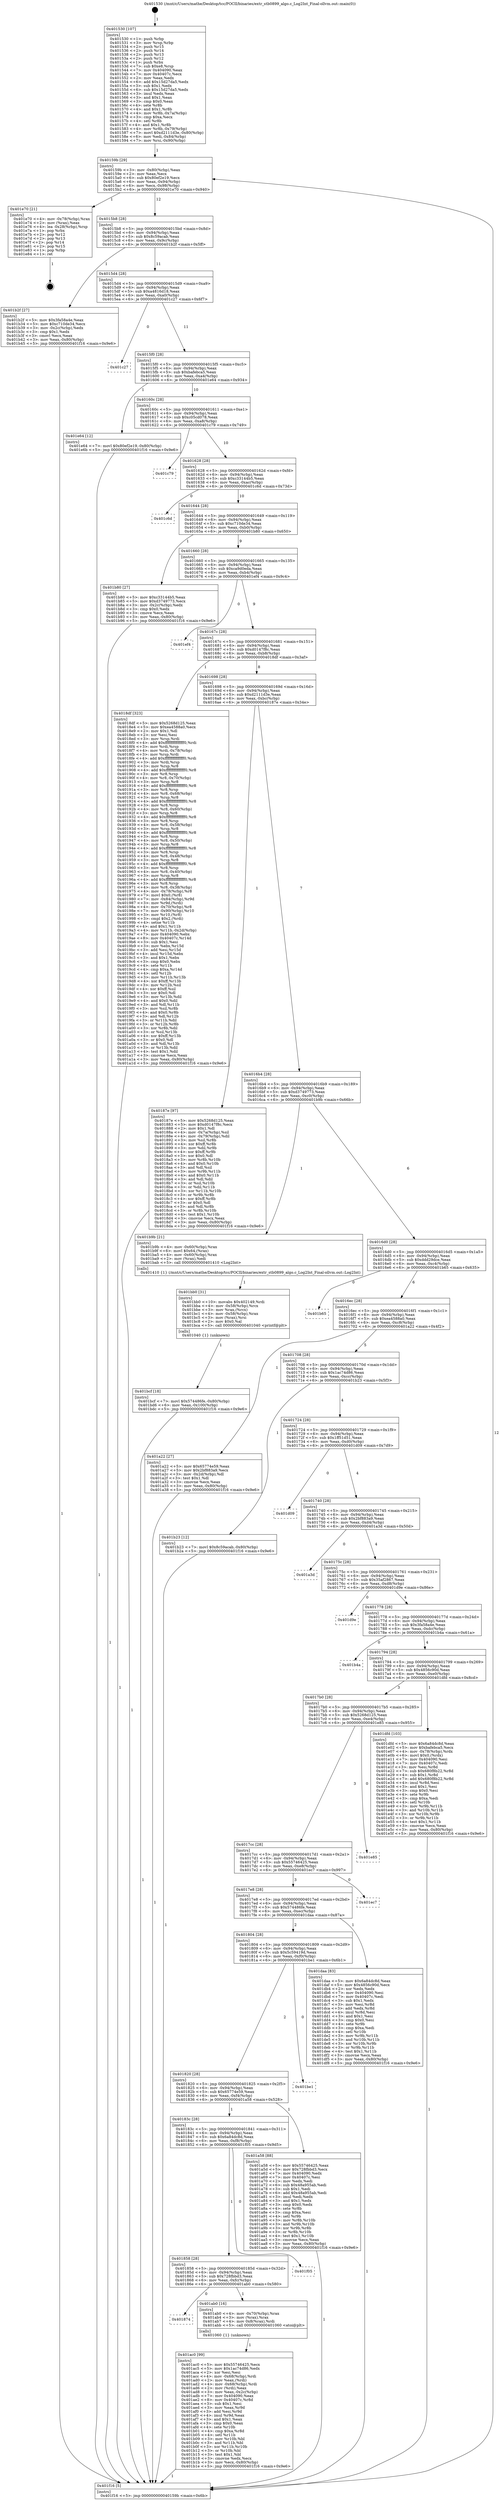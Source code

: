 digraph "0x401530" {
  label = "0x401530 (/mnt/c/Users/mathe/Desktop/tcc/POCII/binaries/extr_stb0899_algo.c_Log2Int_Final-ollvm.out::main(0))"
  labelloc = "t"
  node[shape=record]

  Entry [label="",width=0.3,height=0.3,shape=circle,fillcolor=black,style=filled]
  "0x40159b" [label="{
     0x40159b [29]\l
     | [instrs]\l
     &nbsp;&nbsp;0x40159b \<+3\>: mov -0x80(%rbp),%eax\l
     &nbsp;&nbsp;0x40159e \<+2\>: mov %eax,%ecx\l
     &nbsp;&nbsp;0x4015a0 \<+6\>: sub $0x80ef2e19,%ecx\l
     &nbsp;&nbsp;0x4015a6 \<+6\>: mov %eax,-0x94(%rbp)\l
     &nbsp;&nbsp;0x4015ac \<+6\>: mov %ecx,-0x98(%rbp)\l
     &nbsp;&nbsp;0x4015b2 \<+6\>: je 0000000000401e70 \<main+0x940\>\l
  }"]
  "0x401e70" [label="{
     0x401e70 [21]\l
     | [instrs]\l
     &nbsp;&nbsp;0x401e70 \<+4\>: mov -0x78(%rbp),%rax\l
     &nbsp;&nbsp;0x401e74 \<+2\>: mov (%rax),%eax\l
     &nbsp;&nbsp;0x401e76 \<+4\>: lea -0x28(%rbp),%rsp\l
     &nbsp;&nbsp;0x401e7a \<+1\>: pop %rbx\l
     &nbsp;&nbsp;0x401e7b \<+2\>: pop %r12\l
     &nbsp;&nbsp;0x401e7d \<+2\>: pop %r13\l
     &nbsp;&nbsp;0x401e7f \<+2\>: pop %r14\l
     &nbsp;&nbsp;0x401e81 \<+2\>: pop %r15\l
     &nbsp;&nbsp;0x401e83 \<+1\>: pop %rbp\l
     &nbsp;&nbsp;0x401e84 \<+1\>: ret\l
  }"]
  "0x4015b8" [label="{
     0x4015b8 [28]\l
     | [instrs]\l
     &nbsp;&nbsp;0x4015b8 \<+5\>: jmp 00000000004015bd \<main+0x8d\>\l
     &nbsp;&nbsp;0x4015bd \<+6\>: mov -0x94(%rbp),%eax\l
     &nbsp;&nbsp;0x4015c3 \<+5\>: sub $0x8c59acab,%eax\l
     &nbsp;&nbsp;0x4015c8 \<+6\>: mov %eax,-0x9c(%rbp)\l
     &nbsp;&nbsp;0x4015ce \<+6\>: je 0000000000401b2f \<main+0x5ff\>\l
  }"]
  Exit [label="",width=0.3,height=0.3,shape=circle,fillcolor=black,style=filled,peripheries=2]
  "0x401b2f" [label="{
     0x401b2f [27]\l
     | [instrs]\l
     &nbsp;&nbsp;0x401b2f \<+5\>: mov $0x3fa58a4e,%eax\l
     &nbsp;&nbsp;0x401b34 \<+5\>: mov $0xc710de34,%ecx\l
     &nbsp;&nbsp;0x401b39 \<+3\>: mov -0x2c(%rbp),%edx\l
     &nbsp;&nbsp;0x401b3c \<+3\>: cmp $0x1,%edx\l
     &nbsp;&nbsp;0x401b3f \<+3\>: cmovl %ecx,%eax\l
     &nbsp;&nbsp;0x401b42 \<+3\>: mov %eax,-0x80(%rbp)\l
     &nbsp;&nbsp;0x401b45 \<+5\>: jmp 0000000000401f16 \<main+0x9e6\>\l
  }"]
  "0x4015d4" [label="{
     0x4015d4 [28]\l
     | [instrs]\l
     &nbsp;&nbsp;0x4015d4 \<+5\>: jmp 00000000004015d9 \<main+0xa9\>\l
     &nbsp;&nbsp;0x4015d9 \<+6\>: mov -0x94(%rbp),%eax\l
     &nbsp;&nbsp;0x4015df \<+5\>: sub $0xa4816d18,%eax\l
     &nbsp;&nbsp;0x4015e4 \<+6\>: mov %eax,-0xa0(%rbp)\l
     &nbsp;&nbsp;0x4015ea \<+6\>: je 0000000000401c27 \<main+0x6f7\>\l
  }"]
  "0x401bcf" [label="{
     0x401bcf [18]\l
     | [instrs]\l
     &nbsp;&nbsp;0x401bcf \<+7\>: movl $0x574486fe,-0x80(%rbp)\l
     &nbsp;&nbsp;0x401bd6 \<+6\>: mov %eax,-0x100(%rbp)\l
     &nbsp;&nbsp;0x401bdc \<+5\>: jmp 0000000000401f16 \<main+0x9e6\>\l
  }"]
  "0x401c27" [label="{
     0x401c27\l
  }", style=dashed]
  "0x4015f0" [label="{
     0x4015f0 [28]\l
     | [instrs]\l
     &nbsp;&nbsp;0x4015f0 \<+5\>: jmp 00000000004015f5 \<main+0xc5\>\l
     &nbsp;&nbsp;0x4015f5 \<+6\>: mov -0x94(%rbp),%eax\l
     &nbsp;&nbsp;0x4015fb \<+5\>: sub $0xbafebca5,%eax\l
     &nbsp;&nbsp;0x401600 \<+6\>: mov %eax,-0xa4(%rbp)\l
     &nbsp;&nbsp;0x401606 \<+6\>: je 0000000000401e64 \<main+0x934\>\l
  }"]
  "0x401bb0" [label="{
     0x401bb0 [31]\l
     | [instrs]\l
     &nbsp;&nbsp;0x401bb0 \<+10\>: movabs $0x402149,%rdi\l
     &nbsp;&nbsp;0x401bba \<+4\>: mov -0x58(%rbp),%rcx\l
     &nbsp;&nbsp;0x401bbe \<+3\>: mov %rax,(%rcx)\l
     &nbsp;&nbsp;0x401bc1 \<+4\>: mov -0x58(%rbp),%rax\l
     &nbsp;&nbsp;0x401bc5 \<+3\>: mov (%rax),%rsi\l
     &nbsp;&nbsp;0x401bc8 \<+2\>: mov $0x0,%al\l
     &nbsp;&nbsp;0x401bca \<+5\>: call 0000000000401040 \<printf@plt\>\l
     | [calls]\l
     &nbsp;&nbsp;0x401040 \{1\} (unknown)\l
  }"]
  "0x401e64" [label="{
     0x401e64 [12]\l
     | [instrs]\l
     &nbsp;&nbsp;0x401e64 \<+7\>: movl $0x80ef2e19,-0x80(%rbp)\l
     &nbsp;&nbsp;0x401e6b \<+5\>: jmp 0000000000401f16 \<main+0x9e6\>\l
  }"]
  "0x40160c" [label="{
     0x40160c [28]\l
     | [instrs]\l
     &nbsp;&nbsp;0x40160c \<+5\>: jmp 0000000000401611 \<main+0xe1\>\l
     &nbsp;&nbsp;0x401611 \<+6\>: mov -0x94(%rbp),%eax\l
     &nbsp;&nbsp;0x401617 \<+5\>: sub $0xc05cd078,%eax\l
     &nbsp;&nbsp;0x40161c \<+6\>: mov %eax,-0xa8(%rbp)\l
     &nbsp;&nbsp;0x401622 \<+6\>: je 0000000000401c79 \<main+0x749\>\l
  }"]
  "0x401ac0" [label="{
     0x401ac0 [99]\l
     | [instrs]\l
     &nbsp;&nbsp;0x401ac0 \<+5\>: mov $0x55746425,%ecx\l
     &nbsp;&nbsp;0x401ac5 \<+5\>: mov $0x1ac74d86,%edx\l
     &nbsp;&nbsp;0x401aca \<+2\>: xor %esi,%esi\l
     &nbsp;&nbsp;0x401acc \<+4\>: mov -0x68(%rbp),%rdi\l
     &nbsp;&nbsp;0x401ad0 \<+2\>: mov %eax,(%rdi)\l
     &nbsp;&nbsp;0x401ad2 \<+4\>: mov -0x68(%rbp),%rdi\l
     &nbsp;&nbsp;0x401ad6 \<+2\>: mov (%rdi),%eax\l
     &nbsp;&nbsp;0x401ad8 \<+3\>: mov %eax,-0x2c(%rbp)\l
     &nbsp;&nbsp;0x401adb \<+7\>: mov 0x404090,%eax\l
     &nbsp;&nbsp;0x401ae2 \<+8\>: mov 0x40407c,%r8d\l
     &nbsp;&nbsp;0x401aea \<+3\>: sub $0x1,%esi\l
     &nbsp;&nbsp;0x401aed \<+3\>: mov %eax,%r9d\l
     &nbsp;&nbsp;0x401af0 \<+3\>: add %esi,%r9d\l
     &nbsp;&nbsp;0x401af3 \<+4\>: imul %r9d,%eax\l
     &nbsp;&nbsp;0x401af7 \<+3\>: and $0x1,%eax\l
     &nbsp;&nbsp;0x401afa \<+3\>: cmp $0x0,%eax\l
     &nbsp;&nbsp;0x401afd \<+4\>: sete %r10b\l
     &nbsp;&nbsp;0x401b01 \<+4\>: cmp $0xa,%r8d\l
     &nbsp;&nbsp;0x401b05 \<+4\>: setl %r11b\l
     &nbsp;&nbsp;0x401b09 \<+3\>: mov %r10b,%bl\l
     &nbsp;&nbsp;0x401b0c \<+3\>: and %r11b,%bl\l
     &nbsp;&nbsp;0x401b0f \<+3\>: xor %r11b,%r10b\l
     &nbsp;&nbsp;0x401b12 \<+3\>: or %r10b,%bl\l
     &nbsp;&nbsp;0x401b15 \<+3\>: test $0x1,%bl\l
     &nbsp;&nbsp;0x401b18 \<+3\>: cmovne %edx,%ecx\l
     &nbsp;&nbsp;0x401b1b \<+3\>: mov %ecx,-0x80(%rbp)\l
     &nbsp;&nbsp;0x401b1e \<+5\>: jmp 0000000000401f16 \<main+0x9e6\>\l
  }"]
  "0x401c79" [label="{
     0x401c79\l
  }", style=dashed]
  "0x401628" [label="{
     0x401628 [28]\l
     | [instrs]\l
     &nbsp;&nbsp;0x401628 \<+5\>: jmp 000000000040162d \<main+0xfd\>\l
     &nbsp;&nbsp;0x40162d \<+6\>: mov -0x94(%rbp),%eax\l
     &nbsp;&nbsp;0x401633 \<+5\>: sub $0xc33144b5,%eax\l
     &nbsp;&nbsp;0x401638 \<+6\>: mov %eax,-0xac(%rbp)\l
     &nbsp;&nbsp;0x40163e \<+6\>: je 0000000000401c6d \<main+0x73d\>\l
  }"]
  "0x401874" [label="{
     0x401874\l
  }", style=dashed]
  "0x401c6d" [label="{
     0x401c6d\l
  }", style=dashed]
  "0x401644" [label="{
     0x401644 [28]\l
     | [instrs]\l
     &nbsp;&nbsp;0x401644 \<+5\>: jmp 0000000000401649 \<main+0x119\>\l
     &nbsp;&nbsp;0x401649 \<+6\>: mov -0x94(%rbp),%eax\l
     &nbsp;&nbsp;0x40164f \<+5\>: sub $0xc710de34,%eax\l
     &nbsp;&nbsp;0x401654 \<+6\>: mov %eax,-0xb0(%rbp)\l
     &nbsp;&nbsp;0x40165a \<+6\>: je 0000000000401b80 \<main+0x650\>\l
  }"]
  "0x401ab0" [label="{
     0x401ab0 [16]\l
     | [instrs]\l
     &nbsp;&nbsp;0x401ab0 \<+4\>: mov -0x70(%rbp),%rax\l
     &nbsp;&nbsp;0x401ab4 \<+3\>: mov (%rax),%rax\l
     &nbsp;&nbsp;0x401ab7 \<+4\>: mov 0x8(%rax),%rdi\l
     &nbsp;&nbsp;0x401abb \<+5\>: call 0000000000401060 \<atoi@plt\>\l
     | [calls]\l
     &nbsp;&nbsp;0x401060 \{1\} (unknown)\l
  }"]
  "0x401b80" [label="{
     0x401b80 [27]\l
     | [instrs]\l
     &nbsp;&nbsp;0x401b80 \<+5\>: mov $0xc33144b5,%eax\l
     &nbsp;&nbsp;0x401b85 \<+5\>: mov $0xd3749773,%ecx\l
     &nbsp;&nbsp;0x401b8a \<+3\>: mov -0x2c(%rbp),%edx\l
     &nbsp;&nbsp;0x401b8d \<+3\>: cmp $0x0,%edx\l
     &nbsp;&nbsp;0x401b90 \<+3\>: cmove %ecx,%eax\l
     &nbsp;&nbsp;0x401b93 \<+3\>: mov %eax,-0x80(%rbp)\l
     &nbsp;&nbsp;0x401b96 \<+5\>: jmp 0000000000401f16 \<main+0x9e6\>\l
  }"]
  "0x401660" [label="{
     0x401660 [28]\l
     | [instrs]\l
     &nbsp;&nbsp;0x401660 \<+5\>: jmp 0000000000401665 \<main+0x135\>\l
     &nbsp;&nbsp;0x401665 \<+6\>: mov -0x94(%rbp),%eax\l
     &nbsp;&nbsp;0x40166b \<+5\>: sub $0xca9d0eda,%eax\l
     &nbsp;&nbsp;0x401670 \<+6\>: mov %eax,-0xb4(%rbp)\l
     &nbsp;&nbsp;0x401676 \<+6\>: je 0000000000401ef4 \<main+0x9c4\>\l
  }"]
  "0x401858" [label="{
     0x401858 [28]\l
     | [instrs]\l
     &nbsp;&nbsp;0x401858 \<+5\>: jmp 000000000040185d \<main+0x32d\>\l
     &nbsp;&nbsp;0x40185d \<+6\>: mov -0x94(%rbp),%eax\l
     &nbsp;&nbsp;0x401863 \<+5\>: sub $0x728fbbd3,%eax\l
     &nbsp;&nbsp;0x401868 \<+6\>: mov %eax,-0xfc(%rbp)\l
     &nbsp;&nbsp;0x40186e \<+6\>: je 0000000000401ab0 \<main+0x580\>\l
  }"]
  "0x401ef4" [label="{
     0x401ef4\l
  }", style=dashed]
  "0x40167c" [label="{
     0x40167c [28]\l
     | [instrs]\l
     &nbsp;&nbsp;0x40167c \<+5\>: jmp 0000000000401681 \<main+0x151\>\l
     &nbsp;&nbsp;0x401681 \<+6\>: mov -0x94(%rbp),%eax\l
     &nbsp;&nbsp;0x401687 \<+5\>: sub $0xd0147f8c,%eax\l
     &nbsp;&nbsp;0x40168c \<+6\>: mov %eax,-0xb8(%rbp)\l
     &nbsp;&nbsp;0x401692 \<+6\>: je 00000000004018df \<main+0x3af\>\l
  }"]
  "0x401f05" [label="{
     0x401f05\l
  }", style=dashed]
  "0x4018df" [label="{
     0x4018df [323]\l
     | [instrs]\l
     &nbsp;&nbsp;0x4018df \<+5\>: mov $0x5268d125,%eax\l
     &nbsp;&nbsp;0x4018e4 \<+5\>: mov $0xea4588a0,%ecx\l
     &nbsp;&nbsp;0x4018e9 \<+2\>: mov $0x1,%dl\l
     &nbsp;&nbsp;0x4018eb \<+2\>: xor %esi,%esi\l
     &nbsp;&nbsp;0x4018ed \<+3\>: mov %rsp,%rdi\l
     &nbsp;&nbsp;0x4018f0 \<+4\>: add $0xfffffffffffffff0,%rdi\l
     &nbsp;&nbsp;0x4018f4 \<+3\>: mov %rdi,%rsp\l
     &nbsp;&nbsp;0x4018f7 \<+4\>: mov %rdi,-0x78(%rbp)\l
     &nbsp;&nbsp;0x4018fb \<+3\>: mov %rsp,%rdi\l
     &nbsp;&nbsp;0x4018fe \<+4\>: add $0xfffffffffffffff0,%rdi\l
     &nbsp;&nbsp;0x401902 \<+3\>: mov %rdi,%rsp\l
     &nbsp;&nbsp;0x401905 \<+3\>: mov %rsp,%r8\l
     &nbsp;&nbsp;0x401908 \<+4\>: add $0xfffffffffffffff0,%r8\l
     &nbsp;&nbsp;0x40190c \<+3\>: mov %r8,%rsp\l
     &nbsp;&nbsp;0x40190f \<+4\>: mov %r8,-0x70(%rbp)\l
     &nbsp;&nbsp;0x401913 \<+3\>: mov %rsp,%r8\l
     &nbsp;&nbsp;0x401916 \<+4\>: add $0xfffffffffffffff0,%r8\l
     &nbsp;&nbsp;0x40191a \<+3\>: mov %r8,%rsp\l
     &nbsp;&nbsp;0x40191d \<+4\>: mov %r8,-0x68(%rbp)\l
     &nbsp;&nbsp;0x401921 \<+3\>: mov %rsp,%r8\l
     &nbsp;&nbsp;0x401924 \<+4\>: add $0xfffffffffffffff0,%r8\l
     &nbsp;&nbsp;0x401928 \<+3\>: mov %r8,%rsp\l
     &nbsp;&nbsp;0x40192b \<+4\>: mov %r8,-0x60(%rbp)\l
     &nbsp;&nbsp;0x40192f \<+3\>: mov %rsp,%r8\l
     &nbsp;&nbsp;0x401932 \<+4\>: add $0xfffffffffffffff0,%r8\l
     &nbsp;&nbsp;0x401936 \<+3\>: mov %r8,%rsp\l
     &nbsp;&nbsp;0x401939 \<+4\>: mov %r8,-0x58(%rbp)\l
     &nbsp;&nbsp;0x40193d \<+3\>: mov %rsp,%r8\l
     &nbsp;&nbsp;0x401940 \<+4\>: add $0xfffffffffffffff0,%r8\l
     &nbsp;&nbsp;0x401944 \<+3\>: mov %r8,%rsp\l
     &nbsp;&nbsp;0x401947 \<+4\>: mov %r8,-0x50(%rbp)\l
     &nbsp;&nbsp;0x40194b \<+3\>: mov %rsp,%r8\l
     &nbsp;&nbsp;0x40194e \<+4\>: add $0xfffffffffffffff0,%r8\l
     &nbsp;&nbsp;0x401952 \<+3\>: mov %r8,%rsp\l
     &nbsp;&nbsp;0x401955 \<+4\>: mov %r8,-0x48(%rbp)\l
     &nbsp;&nbsp;0x401959 \<+3\>: mov %rsp,%r8\l
     &nbsp;&nbsp;0x40195c \<+4\>: add $0xfffffffffffffff0,%r8\l
     &nbsp;&nbsp;0x401960 \<+3\>: mov %r8,%rsp\l
     &nbsp;&nbsp;0x401963 \<+4\>: mov %r8,-0x40(%rbp)\l
     &nbsp;&nbsp;0x401967 \<+3\>: mov %rsp,%r8\l
     &nbsp;&nbsp;0x40196a \<+4\>: add $0xfffffffffffffff0,%r8\l
     &nbsp;&nbsp;0x40196e \<+3\>: mov %r8,%rsp\l
     &nbsp;&nbsp;0x401971 \<+4\>: mov %r8,-0x38(%rbp)\l
     &nbsp;&nbsp;0x401975 \<+4\>: mov -0x78(%rbp),%r8\l
     &nbsp;&nbsp;0x401979 \<+7\>: movl $0x0,(%r8)\l
     &nbsp;&nbsp;0x401980 \<+7\>: mov -0x84(%rbp),%r9d\l
     &nbsp;&nbsp;0x401987 \<+3\>: mov %r9d,(%rdi)\l
     &nbsp;&nbsp;0x40198a \<+4\>: mov -0x70(%rbp),%r8\l
     &nbsp;&nbsp;0x40198e \<+7\>: mov -0x90(%rbp),%r10\l
     &nbsp;&nbsp;0x401995 \<+3\>: mov %r10,(%r8)\l
     &nbsp;&nbsp;0x401998 \<+3\>: cmpl $0x2,(%rdi)\l
     &nbsp;&nbsp;0x40199b \<+4\>: setne %r11b\l
     &nbsp;&nbsp;0x40199f \<+4\>: and $0x1,%r11b\l
     &nbsp;&nbsp;0x4019a3 \<+4\>: mov %r11b,-0x2d(%rbp)\l
     &nbsp;&nbsp;0x4019a7 \<+7\>: mov 0x404090,%ebx\l
     &nbsp;&nbsp;0x4019ae \<+8\>: mov 0x40407c,%r14d\l
     &nbsp;&nbsp;0x4019b6 \<+3\>: sub $0x1,%esi\l
     &nbsp;&nbsp;0x4019b9 \<+3\>: mov %ebx,%r15d\l
     &nbsp;&nbsp;0x4019bc \<+3\>: add %esi,%r15d\l
     &nbsp;&nbsp;0x4019bf \<+4\>: imul %r15d,%ebx\l
     &nbsp;&nbsp;0x4019c3 \<+3\>: and $0x1,%ebx\l
     &nbsp;&nbsp;0x4019c6 \<+3\>: cmp $0x0,%ebx\l
     &nbsp;&nbsp;0x4019c9 \<+4\>: sete %r11b\l
     &nbsp;&nbsp;0x4019cd \<+4\>: cmp $0xa,%r14d\l
     &nbsp;&nbsp;0x4019d1 \<+4\>: setl %r12b\l
     &nbsp;&nbsp;0x4019d5 \<+3\>: mov %r11b,%r13b\l
     &nbsp;&nbsp;0x4019d8 \<+4\>: xor $0xff,%r13b\l
     &nbsp;&nbsp;0x4019dc \<+3\>: mov %r12b,%sil\l
     &nbsp;&nbsp;0x4019df \<+4\>: xor $0xff,%sil\l
     &nbsp;&nbsp;0x4019e3 \<+3\>: xor $0x0,%dl\l
     &nbsp;&nbsp;0x4019e6 \<+3\>: mov %r13b,%dil\l
     &nbsp;&nbsp;0x4019e9 \<+4\>: and $0x0,%dil\l
     &nbsp;&nbsp;0x4019ed \<+3\>: and %dl,%r11b\l
     &nbsp;&nbsp;0x4019f0 \<+3\>: mov %sil,%r8b\l
     &nbsp;&nbsp;0x4019f3 \<+4\>: and $0x0,%r8b\l
     &nbsp;&nbsp;0x4019f7 \<+3\>: and %dl,%r12b\l
     &nbsp;&nbsp;0x4019fa \<+3\>: or %r11b,%dil\l
     &nbsp;&nbsp;0x4019fd \<+3\>: or %r12b,%r8b\l
     &nbsp;&nbsp;0x401a00 \<+3\>: xor %r8b,%dil\l
     &nbsp;&nbsp;0x401a03 \<+3\>: or %sil,%r13b\l
     &nbsp;&nbsp;0x401a06 \<+4\>: xor $0xff,%r13b\l
     &nbsp;&nbsp;0x401a0a \<+3\>: or $0x0,%dl\l
     &nbsp;&nbsp;0x401a0d \<+3\>: and %dl,%r13b\l
     &nbsp;&nbsp;0x401a10 \<+3\>: or %r13b,%dil\l
     &nbsp;&nbsp;0x401a13 \<+4\>: test $0x1,%dil\l
     &nbsp;&nbsp;0x401a17 \<+3\>: cmovne %ecx,%eax\l
     &nbsp;&nbsp;0x401a1a \<+3\>: mov %eax,-0x80(%rbp)\l
     &nbsp;&nbsp;0x401a1d \<+5\>: jmp 0000000000401f16 \<main+0x9e6\>\l
  }"]
  "0x401698" [label="{
     0x401698 [28]\l
     | [instrs]\l
     &nbsp;&nbsp;0x401698 \<+5\>: jmp 000000000040169d \<main+0x16d\>\l
     &nbsp;&nbsp;0x40169d \<+6\>: mov -0x94(%rbp),%eax\l
     &nbsp;&nbsp;0x4016a3 \<+5\>: sub $0xd2111d3e,%eax\l
     &nbsp;&nbsp;0x4016a8 \<+6\>: mov %eax,-0xbc(%rbp)\l
     &nbsp;&nbsp;0x4016ae \<+6\>: je 000000000040187e \<main+0x34e\>\l
  }"]
  "0x40183c" [label="{
     0x40183c [28]\l
     | [instrs]\l
     &nbsp;&nbsp;0x40183c \<+5\>: jmp 0000000000401841 \<main+0x311\>\l
     &nbsp;&nbsp;0x401841 \<+6\>: mov -0x94(%rbp),%eax\l
     &nbsp;&nbsp;0x401847 \<+5\>: sub $0x6a84dc8d,%eax\l
     &nbsp;&nbsp;0x40184c \<+6\>: mov %eax,-0xf8(%rbp)\l
     &nbsp;&nbsp;0x401852 \<+6\>: je 0000000000401f05 \<main+0x9d5\>\l
  }"]
  "0x40187e" [label="{
     0x40187e [97]\l
     | [instrs]\l
     &nbsp;&nbsp;0x40187e \<+5\>: mov $0x5268d125,%eax\l
     &nbsp;&nbsp;0x401883 \<+5\>: mov $0xd0147f8c,%ecx\l
     &nbsp;&nbsp;0x401888 \<+2\>: mov $0x1,%dl\l
     &nbsp;&nbsp;0x40188a \<+4\>: mov -0x7a(%rbp),%sil\l
     &nbsp;&nbsp;0x40188e \<+4\>: mov -0x79(%rbp),%dil\l
     &nbsp;&nbsp;0x401892 \<+3\>: mov %sil,%r8b\l
     &nbsp;&nbsp;0x401895 \<+4\>: xor $0xff,%r8b\l
     &nbsp;&nbsp;0x401899 \<+3\>: mov %dil,%r9b\l
     &nbsp;&nbsp;0x40189c \<+4\>: xor $0xff,%r9b\l
     &nbsp;&nbsp;0x4018a0 \<+3\>: xor $0x0,%dl\l
     &nbsp;&nbsp;0x4018a3 \<+3\>: mov %r8b,%r10b\l
     &nbsp;&nbsp;0x4018a6 \<+4\>: and $0x0,%r10b\l
     &nbsp;&nbsp;0x4018aa \<+3\>: and %dl,%sil\l
     &nbsp;&nbsp;0x4018ad \<+3\>: mov %r9b,%r11b\l
     &nbsp;&nbsp;0x4018b0 \<+4\>: and $0x0,%r11b\l
     &nbsp;&nbsp;0x4018b4 \<+3\>: and %dl,%dil\l
     &nbsp;&nbsp;0x4018b7 \<+3\>: or %sil,%r10b\l
     &nbsp;&nbsp;0x4018ba \<+3\>: or %dil,%r11b\l
     &nbsp;&nbsp;0x4018bd \<+3\>: xor %r11b,%r10b\l
     &nbsp;&nbsp;0x4018c0 \<+3\>: or %r9b,%r8b\l
     &nbsp;&nbsp;0x4018c3 \<+4\>: xor $0xff,%r8b\l
     &nbsp;&nbsp;0x4018c7 \<+3\>: or $0x0,%dl\l
     &nbsp;&nbsp;0x4018ca \<+3\>: and %dl,%r8b\l
     &nbsp;&nbsp;0x4018cd \<+3\>: or %r8b,%r10b\l
     &nbsp;&nbsp;0x4018d0 \<+4\>: test $0x1,%r10b\l
     &nbsp;&nbsp;0x4018d4 \<+3\>: cmovne %ecx,%eax\l
     &nbsp;&nbsp;0x4018d7 \<+3\>: mov %eax,-0x80(%rbp)\l
     &nbsp;&nbsp;0x4018da \<+5\>: jmp 0000000000401f16 \<main+0x9e6\>\l
  }"]
  "0x4016b4" [label="{
     0x4016b4 [28]\l
     | [instrs]\l
     &nbsp;&nbsp;0x4016b4 \<+5\>: jmp 00000000004016b9 \<main+0x189\>\l
     &nbsp;&nbsp;0x4016b9 \<+6\>: mov -0x94(%rbp),%eax\l
     &nbsp;&nbsp;0x4016bf \<+5\>: sub $0xd3749773,%eax\l
     &nbsp;&nbsp;0x4016c4 \<+6\>: mov %eax,-0xc0(%rbp)\l
     &nbsp;&nbsp;0x4016ca \<+6\>: je 0000000000401b9b \<main+0x66b\>\l
  }"]
  "0x401f16" [label="{
     0x401f16 [5]\l
     | [instrs]\l
     &nbsp;&nbsp;0x401f16 \<+5\>: jmp 000000000040159b \<main+0x6b\>\l
  }"]
  "0x401530" [label="{
     0x401530 [107]\l
     | [instrs]\l
     &nbsp;&nbsp;0x401530 \<+1\>: push %rbp\l
     &nbsp;&nbsp;0x401531 \<+3\>: mov %rsp,%rbp\l
     &nbsp;&nbsp;0x401534 \<+2\>: push %r15\l
     &nbsp;&nbsp;0x401536 \<+2\>: push %r14\l
     &nbsp;&nbsp;0x401538 \<+2\>: push %r13\l
     &nbsp;&nbsp;0x40153a \<+2\>: push %r12\l
     &nbsp;&nbsp;0x40153c \<+1\>: push %rbx\l
     &nbsp;&nbsp;0x40153d \<+7\>: sub $0xe8,%rsp\l
     &nbsp;&nbsp;0x401544 \<+7\>: mov 0x404090,%eax\l
     &nbsp;&nbsp;0x40154b \<+7\>: mov 0x40407c,%ecx\l
     &nbsp;&nbsp;0x401552 \<+2\>: mov %eax,%edx\l
     &nbsp;&nbsp;0x401554 \<+6\>: add $0x15d27da5,%edx\l
     &nbsp;&nbsp;0x40155a \<+3\>: sub $0x1,%edx\l
     &nbsp;&nbsp;0x40155d \<+6\>: sub $0x15d27da5,%edx\l
     &nbsp;&nbsp;0x401563 \<+3\>: imul %edx,%eax\l
     &nbsp;&nbsp;0x401566 \<+3\>: and $0x1,%eax\l
     &nbsp;&nbsp;0x401569 \<+3\>: cmp $0x0,%eax\l
     &nbsp;&nbsp;0x40156c \<+4\>: sete %r8b\l
     &nbsp;&nbsp;0x401570 \<+4\>: and $0x1,%r8b\l
     &nbsp;&nbsp;0x401574 \<+4\>: mov %r8b,-0x7a(%rbp)\l
     &nbsp;&nbsp;0x401578 \<+3\>: cmp $0xa,%ecx\l
     &nbsp;&nbsp;0x40157b \<+4\>: setl %r8b\l
     &nbsp;&nbsp;0x40157f \<+4\>: and $0x1,%r8b\l
     &nbsp;&nbsp;0x401583 \<+4\>: mov %r8b,-0x79(%rbp)\l
     &nbsp;&nbsp;0x401587 \<+7\>: movl $0xd2111d3e,-0x80(%rbp)\l
     &nbsp;&nbsp;0x40158e \<+6\>: mov %edi,-0x84(%rbp)\l
     &nbsp;&nbsp;0x401594 \<+7\>: mov %rsi,-0x90(%rbp)\l
  }"]
  "0x401a58" [label="{
     0x401a58 [88]\l
     | [instrs]\l
     &nbsp;&nbsp;0x401a58 \<+5\>: mov $0x55746425,%eax\l
     &nbsp;&nbsp;0x401a5d \<+5\>: mov $0x728fbbd3,%ecx\l
     &nbsp;&nbsp;0x401a62 \<+7\>: mov 0x404090,%edx\l
     &nbsp;&nbsp;0x401a69 \<+7\>: mov 0x40407c,%esi\l
     &nbsp;&nbsp;0x401a70 \<+2\>: mov %edx,%edi\l
     &nbsp;&nbsp;0x401a72 \<+6\>: sub $0x48a955ab,%edi\l
     &nbsp;&nbsp;0x401a78 \<+3\>: sub $0x1,%edi\l
     &nbsp;&nbsp;0x401a7b \<+6\>: add $0x48a955ab,%edi\l
     &nbsp;&nbsp;0x401a81 \<+3\>: imul %edi,%edx\l
     &nbsp;&nbsp;0x401a84 \<+3\>: and $0x1,%edx\l
     &nbsp;&nbsp;0x401a87 \<+3\>: cmp $0x0,%edx\l
     &nbsp;&nbsp;0x401a8a \<+4\>: sete %r8b\l
     &nbsp;&nbsp;0x401a8e \<+3\>: cmp $0xa,%esi\l
     &nbsp;&nbsp;0x401a91 \<+4\>: setl %r9b\l
     &nbsp;&nbsp;0x401a95 \<+3\>: mov %r8b,%r10b\l
     &nbsp;&nbsp;0x401a98 \<+3\>: and %r9b,%r10b\l
     &nbsp;&nbsp;0x401a9b \<+3\>: xor %r9b,%r8b\l
     &nbsp;&nbsp;0x401a9e \<+3\>: or %r8b,%r10b\l
     &nbsp;&nbsp;0x401aa1 \<+4\>: test $0x1,%r10b\l
     &nbsp;&nbsp;0x401aa5 \<+3\>: cmovne %ecx,%eax\l
     &nbsp;&nbsp;0x401aa8 \<+3\>: mov %eax,-0x80(%rbp)\l
     &nbsp;&nbsp;0x401aab \<+5\>: jmp 0000000000401f16 \<main+0x9e6\>\l
  }"]
  "0x401820" [label="{
     0x401820 [28]\l
     | [instrs]\l
     &nbsp;&nbsp;0x401820 \<+5\>: jmp 0000000000401825 \<main+0x2f5\>\l
     &nbsp;&nbsp;0x401825 \<+6\>: mov -0x94(%rbp),%eax\l
     &nbsp;&nbsp;0x40182b \<+5\>: sub $0x65774e59,%eax\l
     &nbsp;&nbsp;0x401830 \<+6\>: mov %eax,-0xf4(%rbp)\l
     &nbsp;&nbsp;0x401836 \<+6\>: je 0000000000401a58 \<main+0x528\>\l
  }"]
  "0x401b9b" [label="{
     0x401b9b [21]\l
     | [instrs]\l
     &nbsp;&nbsp;0x401b9b \<+4\>: mov -0x60(%rbp),%rax\l
     &nbsp;&nbsp;0x401b9f \<+6\>: movl $0x64,(%rax)\l
     &nbsp;&nbsp;0x401ba5 \<+4\>: mov -0x60(%rbp),%rax\l
     &nbsp;&nbsp;0x401ba9 \<+2\>: mov (%rax),%edi\l
     &nbsp;&nbsp;0x401bab \<+5\>: call 0000000000401410 \<Log2Int\>\l
     | [calls]\l
     &nbsp;&nbsp;0x401410 \{1\} (/mnt/c/Users/mathe/Desktop/tcc/POCII/binaries/extr_stb0899_algo.c_Log2Int_Final-ollvm.out::Log2Int)\l
  }"]
  "0x4016d0" [label="{
     0x4016d0 [28]\l
     | [instrs]\l
     &nbsp;&nbsp;0x4016d0 \<+5\>: jmp 00000000004016d5 \<main+0x1a5\>\l
     &nbsp;&nbsp;0x4016d5 \<+6\>: mov -0x94(%rbp),%eax\l
     &nbsp;&nbsp;0x4016db \<+5\>: sub $0xddd29dce,%eax\l
     &nbsp;&nbsp;0x4016e0 \<+6\>: mov %eax,-0xc4(%rbp)\l
     &nbsp;&nbsp;0x4016e6 \<+6\>: je 0000000000401b65 \<main+0x635\>\l
  }"]
  "0x401be1" [label="{
     0x401be1\l
  }", style=dashed]
  "0x401b65" [label="{
     0x401b65\l
  }", style=dashed]
  "0x4016ec" [label="{
     0x4016ec [28]\l
     | [instrs]\l
     &nbsp;&nbsp;0x4016ec \<+5\>: jmp 00000000004016f1 \<main+0x1c1\>\l
     &nbsp;&nbsp;0x4016f1 \<+6\>: mov -0x94(%rbp),%eax\l
     &nbsp;&nbsp;0x4016f7 \<+5\>: sub $0xea4588a0,%eax\l
     &nbsp;&nbsp;0x4016fc \<+6\>: mov %eax,-0xc8(%rbp)\l
     &nbsp;&nbsp;0x401702 \<+6\>: je 0000000000401a22 \<main+0x4f2\>\l
  }"]
  "0x401804" [label="{
     0x401804 [28]\l
     | [instrs]\l
     &nbsp;&nbsp;0x401804 \<+5\>: jmp 0000000000401809 \<main+0x2d9\>\l
     &nbsp;&nbsp;0x401809 \<+6\>: mov -0x94(%rbp),%eax\l
     &nbsp;&nbsp;0x40180f \<+5\>: sub $0x5c59419d,%eax\l
     &nbsp;&nbsp;0x401814 \<+6\>: mov %eax,-0xf0(%rbp)\l
     &nbsp;&nbsp;0x40181a \<+6\>: je 0000000000401be1 \<main+0x6b1\>\l
  }"]
  "0x401a22" [label="{
     0x401a22 [27]\l
     | [instrs]\l
     &nbsp;&nbsp;0x401a22 \<+5\>: mov $0x65774e59,%eax\l
     &nbsp;&nbsp;0x401a27 \<+5\>: mov $0x2bf883a9,%ecx\l
     &nbsp;&nbsp;0x401a2c \<+3\>: mov -0x2d(%rbp),%dl\l
     &nbsp;&nbsp;0x401a2f \<+3\>: test $0x1,%dl\l
     &nbsp;&nbsp;0x401a32 \<+3\>: cmovne %ecx,%eax\l
     &nbsp;&nbsp;0x401a35 \<+3\>: mov %eax,-0x80(%rbp)\l
     &nbsp;&nbsp;0x401a38 \<+5\>: jmp 0000000000401f16 \<main+0x9e6\>\l
  }"]
  "0x401708" [label="{
     0x401708 [28]\l
     | [instrs]\l
     &nbsp;&nbsp;0x401708 \<+5\>: jmp 000000000040170d \<main+0x1dd\>\l
     &nbsp;&nbsp;0x40170d \<+6\>: mov -0x94(%rbp),%eax\l
     &nbsp;&nbsp;0x401713 \<+5\>: sub $0x1ac74d86,%eax\l
     &nbsp;&nbsp;0x401718 \<+6\>: mov %eax,-0xcc(%rbp)\l
     &nbsp;&nbsp;0x40171e \<+6\>: je 0000000000401b23 \<main+0x5f3\>\l
  }"]
  "0x401daa" [label="{
     0x401daa [83]\l
     | [instrs]\l
     &nbsp;&nbsp;0x401daa \<+5\>: mov $0x6a84dc8d,%eax\l
     &nbsp;&nbsp;0x401daf \<+5\>: mov $0x4856c90d,%ecx\l
     &nbsp;&nbsp;0x401db4 \<+2\>: xor %edx,%edx\l
     &nbsp;&nbsp;0x401db6 \<+7\>: mov 0x404090,%esi\l
     &nbsp;&nbsp;0x401dbd \<+7\>: mov 0x40407c,%edi\l
     &nbsp;&nbsp;0x401dc4 \<+3\>: sub $0x1,%edx\l
     &nbsp;&nbsp;0x401dc7 \<+3\>: mov %esi,%r8d\l
     &nbsp;&nbsp;0x401dca \<+3\>: add %edx,%r8d\l
     &nbsp;&nbsp;0x401dcd \<+4\>: imul %r8d,%esi\l
     &nbsp;&nbsp;0x401dd1 \<+3\>: and $0x1,%esi\l
     &nbsp;&nbsp;0x401dd4 \<+3\>: cmp $0x0,%esi\l
     &nbsp;&nbsp;0x401dd7 \<+4\>: sete %r9b\l
     &nbsp;&nbsp;0x401ddb \<+3\>: cmp $0xa,%edi\l
     &nbsp;&nbsp;0x401dde \<+4\>: setl %r10b\l
     &nbsp;&nbsp;0x401de2 \<+3\>: mov %r9b,%r11b\l
     &nbsp;&nbsp;0x401de5 \<+3\>: and %r10b,%r11b\l
     &nbsp;&nbsp;0x401de8 \<+3\>: xor %r10b,%r9b\l
     &nbsp;&nbsp;0x401deb \<+3\>: or %r9b,%r11b\l
     &nbsp;&nbsp;0x401dee \<+4\>: test $0x1,%r11b\l
     &nbsp;&nbsp;0x401df2 \<+3\>: cmovne %ecx,%eax\l
     &nbsp;&nbsp;0x401df5 \<+3\>: mov %eax,-0x80(%rbp)\l
     &nbsp;&nbsp;0x401df8 \<+5\>: jmp 0000000000401f16 \<main+0x9e6\>\l
  }"]
  "0x401b23" [label="{
     0x401b23 [12]\l
     | [instrs]\l
     &nbsp;&nbsp;0x401b23 \<+7\>: movl $0x8c59acab,-0x80(%rbp)\l
     &nbsp;&nbsp;0x401b2a \<+5\>: jmp 0000000000401f16 \<main+0x9e6\>\l
  }"]
  "0x401724" [label="{
     0x401724 [28]\l
     | [instrs]\l
     &nbsp;&nbsp;0x401724 \<+5\>: jmp 0000000000401729 \<main+0x1f9\>\l
     &nbsp;&nbsp;0x401729 \<+6\>: mov -0x94(%rbp),%eax\l
     &nbsp;&nbsp;0x40172f \<+5\>: sub $0x1ff51d51,%eax\l
     &nbsp;&nbsp;0x401734 \<+6\>: mov %eax,-0xd0(%rbp)\l
     &nbsp;&nbsp;0x40173a \<+6\>: je 0000000000401d09 \<main+0x7d9\>\l
  }"]
  "0x4017e8" [label="{
     0x4017e8 [28]\l
     | [instrs]\l
     &nbsp;&nbsp;0x4017e8 \<+5\>: jmp 00000000004017ed \<main+0x2bd\>\l
     &nbsp;&nbsp;0x4017ed \<+6\>: mov -0x94(%rbp),%eax\l
     &nbsp;&nbsp;0x4017f3 \<+5\>: sub $0x574486fe,%eax\l
     &nbsp;&nbsp;0x4017f8 \<+6\>: mov %eax,-0xec(%rbp)\l
     &nbsp;&nbsp;0x4017fe \<+6\>: je 0000000000401daa \<main+0x87a\>\l
  }"]
  "0x401d09" [label="{
     0x401d09\l
  }", style=dashed]
  "0x401740" [label="{
     0x401740 [28]\l
     | [instrs]\l
     &nbsp;&nbsp;0x401740 \<+5\>: jmp 0000000000401745 \<main+0x215\>\l
     &nbsp;&nbsp;0x401745 \<+6\>: mov -0x94(%rbp),%eax\l
     &nbsp;&nbsp;0x40174b \<+5\>: sub $0x2bf883a9,%eax\l
     &nbsp;&nbsp;0x401750 \<+6\>: mov %eax,-0xd4(%rbp)\l
     &nbsp;&nbsp;0x401756 \<+6\>: je 0000000000401a3d \<main+0x50d\>\l
  }"]
  "0x401ec7" [label="{
     0x401ec7\l
  }", style=dashed]
  "0x401a3d" [label="{
     0x401a3d\l
  }", style=dashed]
  "0x40175c" [label="{
     0x40175c [28]\l
     | [instrs]\l
     &nbsp;&nbsp;0x40175c \<+5\>: jmp 0000000000401761 \<main+0x231\>\l
     &nbsp;&nbsp;0x401761 \<+6\>: mov -0x94(%rbp),%eax\l
     &nbsp;&nbsp;0x401767 \<+5\>: sub $0x35af2867,%eax\l
     &nbsp;&nbsp;0x40176c \<+6\>: mov %eax,-0xd8(%rbp)\l
     &nbsp;&nbsp;0x401772 \<+6\>: je 0000000000401d9e \<main+0x86e\>\l
  }"]
  "0x4017cc" [label="{
     0x4017cc [28]\l
     | [instrs]\l
     &nbsp;&nbsp;0x4017cc \<+5\>: jmp 00000000004017d1 \<main+0x2a1\>\l
     &nbsp;&nbsp;0x4017d1 \<+6\>: mov -0x94(%rbp),%eax\l
     &nbsp;&nbsp;0x4017d7 \<+5\>: sub $0x55746425,%eax\l
     &nbsp;&nbsp;0x4017dc \<+6\>: mov %eax,-0xe8(%rbp)\l
     &nbsp;&nbsp;0x4017e2 \<+6\>: je 0000000000401ec7 \<main+0x997\>\l
  }"]
  "0x401d9e" [label="{
     0x401d9e\l
  }", style=dashed]
  "0x401778" [label="{
     0x401778 [28]\l
     | [instrs]\l
     &nbsp;&nbsp;0x401778 \<+5\>: jmp 000000000040177d \<main+0x24d\>\l
     &nbsp;&nbsp;0x40177d \<+6\>: mov -0x94(%rbp),%eax\l
     &nbsp;&nbsp;0x401783 \<+5\>: sub $0x3fa58a4e,%eax\l
     &nbsp;&nbsp;0x401788 \<+6\>: mov %eax,-0xdc(%rbp)\l
     &nbsp;&nbsp;0x40178e \<+6\>: je 0000000000401b4a \<main+0x61a\>\l
  }"]
  "0x401e85" [label="{
     0x401e85\l
  }", style=dashed]
  "0x401b4a" [label="{
     0x401b4a\l
  }", style=dashed]
  "0x401794" [label="{
     0x401794 [28]\l
     | [instrs]\l
     &nbsp;&nbsp;0x401794 \<+5\>: jmp 0000000000401799 \<main+0x269\>\l
     &nbsp;&nbsp;0x401799 \<+6\>: mov -0x94(%rbp),%eax\l
     &nbsp;&nbsp;0x40179f \<+5\>: sub $0x4856c90d,%eax\l
     &nbsp;&nbsp;0x4017a4 \<+6\>: mov %eax,-0xe0(%rbp)\l
     &nbsp;&nbsp;0x4017aa \<+6\>: je 0000000000401dfd \<main+0x8cd\>\l
  }"]
  "0x4017b0" [label="{
     0x4017b0 [28]\l
     | [instrs]\l
     &nbsp;&nbsp;0x4017b0 \<+5\>: jmp 00000000004017b5 \<main+0x285\>\l
     &nbsp;&nbsp;0x4017b5 \<+6\>: mov -0x94(%rbp),%eax\l
     &nbsp;&nbsp;0x4017bb \<+5\>: sub $0x5268d125,%eax\l
     &nbsp;&nbsp;0x4017c0 \<+6\>: mov %eax,-0xe4(%rbp)\l
     &nbsp;&nbsp;0x4017c6 \<+6\>: je 0000000000401e85 \<main+0x955\>\l
  }"]
  "0x401dfd" [label="{
     0x401dfd [103]\l
     | [instrs]\l
     &nbsp;&nbsp;0x401dfd \<+5\>: mov $0x6a84dc8d,%eax\l
     &nbsp;&nbsp;0x401e02 \<+5\>: mov $0xbafebca5,%ecx\l
     &nbsp;&nbsp;0x401e07 \<+4\>: mov -0x78(%rbp),%rdx\l
     &nbsp;&nbsp;0x401e0b \<+6\>: movl $0x0,(%rdx)\l
     &nbsp;&nbsp;0x401e11 \<+7\>: mov 0x404090,%esi\l
     &nbsp;&nbsp;0x401e18 \<+7\>: mov 0x40407c,%edi\l
     &nbsp;&nbsp;0x401e1f \<+3\>: mov %esi,%r8d\l
     &nbsp;&nbsp;0x401e22 \<+7\>: sub $0x680f8b22,%r8d\l
     &nbsp;&nbsp;0x401e29 \<+4\>: sub $0x1,%r8d\l
     &nbsp;&nbsp;0x401e2d \<+7\>: add $0x680f8b22,%r8d\l
     &nbsp;&nbsp;0x401e34 \<+4\>: imul %r8d,%esi\l
     &nbsp;&nbsp;0x401e38 \<+3\>: and $0x1,%esi\l
     &nbsp;&nbsp;0x401e3b \<+3\>: cmp $0x0,%esi\l
     &nbsp;&nbsp;0x401e3e \<+4\>: sete %r9b\l
     &nbsp;&nbsp;0x401e42 \<+3\>: cmp $0xa,%edi\l
     &nbsp;&nbsp;0x401e45 \<+4\>: setl %r10b\l
     &nbsp;&nbsp;0x401e49 \<+3\>: mov %r9b,%r11b\l
     &nbsp;&nbsp;0x401e4c \<+3\>: and %r10b,%r11b\l
     &nbsp;&nbsp;0x401e4f \<+3\>: xor %r10b,%r9b\l
     &nbsp;&nbsp;0x401e52 \<+3\>: or %r9b,%r11b\l
     &nbsp;&nbsp;0x401e55 \<+4\>: test $0x1,%r11b\l
     &nbsp;&nbsp;0x401e59 \<+3\>: cmovne %ecx,%eax\l
     &nbsp;&nbsp;0x401e5c \<+3\>: mov %eax,-0x80(%rbp)\l
     &nbsp;&nbsp;0x401e5f \<+5\>: jmp 0000000000401f16 \<main+0x9e6\>\l
  }"]
  Entry -> "0x401530" [label=" 1"]
  "0x40159b" -> "0x401e70" [label=" 1"]
  "0x40159b" -> "0x4015b8" [label=" 12"]
  "0x401e70" -> Exit [label=" 1"]
  "0x4015b8" -> "0x401b2f" [label=" 1"]
  "0x4015b8" -> "0x4015d4" [label=" 11"]
  "0x401e64" -> "0x401f16" [label=" 1"]
  "0x4015d4" -> "0x401c27" [label=" 0"]
  "0x4015d4" -> "0x4015f0" [label=" 11"]
  "0x401dfd" -> "0x401f16" [label=" 1"]
  "0x4015f0" -> "0x401e64" [label=" 1"]
  "0x4015f0" -> "0x40160c" [label=" 10"]
  "0x401daa" -> "0x401f16" [label=" 1"]
  "0x40160c" -> "0x401c79" [label=" 0"]
  "0x40160c" -> "0x401628" [label=" 10"]
  "0x401bcf" -> "0x401f16" [label=" 1"]
  "0x401628" -> "0x401c6d" [label=" 0"]
  "0x401628" -> "0x401644" [label=" 10"]
  "0x401bb0" -> "0x401bcf" [label=" 1"]
  "0x401644" -> "0x401b80" [label=" 1"]
  "0x401644" -> "0x401660" [label=" 9"]
  "0x401b9b" -> "0x401bb0" [label=" 1"]
  "0x401660" -> "0x401ef4" [label=" 0"]
  "0x401660" -> "0x40167c" [label=" 9"]
  "0x401b2f" -> "0x401f16" [label=" 1"]
  "0x40167c" -> "0x4018df" [label=" 1"]
  "0x40167c" -> "0x401698" [label=" 8"]
  "0x401b23" -> "0x401f16" [label=" 1"]
  "0x401698" -> "0x40187e" [label=" 1"]
  "0x401698" -> "0x4016b4" [label=" 7"]
  "0x40187e" -> "0x401f16" [label=" 1"]
  "0x401530" -> "0x40159b" [label=" 1"]
  "0x401f16" -> "0x40159b" [label=" 12"]
  "0x401ab0" -> "0x401ac0" [label=" 1"]
  "0x4018df" -> "0x401f16" [label=" 1"]
  "0x401858" -> "0x401874" [label=" 0"]
  "0x4016b4" -> "0x401b9b" [label=" 1"]
  "0x4016b4" -> "0x4016d0" [label=" 6"]
  "0x401b80" -> "0x401f16" [label=" 1"]
  "0x4016d0" -> "0x401b65" [label=" 0"]
  "0x4016d0" -> "0x4016ec" [label=" 6"]
  "0x40183c" -> "0x401858" [label=" 1"]
  "0x4016ec" -> "0x401a22" [label=" 1"]
  "0x4016ec" -> "0x401708" [label=" 5"]
  "0x401a22" -> "0x401f16" [label=" 1"]
  "0x401ac0" -> "0x401f16" [label=" 1"]
  "0x401708" -> "0x401b23" [label=" 1"]
  "0x401708" -> "0x401724" [label=" 4"]
  "0x401a58" -> "0x401f16" [label=" 1"]
  "0x401724" -> "0x401d09" [label=" 0"]
  "0x401724" -> "0x401740" [label=" 4"]
  "0x401820" -> "0x401a58" [label=" 1"]
  "0x401740" -> "0x401a3d" [label=" 0"]
  "0x401740" -> "0x40175c" [label=" 4"]
  "0x401858" -> "0x401ab0" [label=" 1"]
  "0x40175c" -> "0x401d9e" [label=" 0"]
  "0x40175c" -> "0x401778" [label=" 4"]
  "0x401804" -> "0x401be1" [label=" 0"]
  "0x401778" -> "0x401b4a" [label=" 0"]
  "0x401778" -> "0x401794" [label=" 4"]
  "0x40183c" -> "0x401f05" [label=" 0"]
  "0x401794" -> "0x401dfd" [label=" 1"]
  "0x401794" -> "0x4017b0" [label=" 3"]
  "0x4017e8" -> "0x401804" [label=" 2"]
  "0x4017b0" -> "0x401e85" [label=" 0"]
  "0x4017b0" -> "0x4017cc" [label=" 3"]
  "0x401804" -> "0x401820" [label=" 2"]
  "0x4017cc" -> "0x401ec7" [label=" 0"]
  "0x4017cc" -> "0x4017e8" [label=" 3"]
  "0x401820" -> "0x40183c" [label=" 1"]
  "0x4017e8" -> "0x401daa" [label=" 1"]
}
